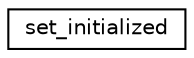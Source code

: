digraph "Graphical Class Hierarchy"
{
 // INTERACTIVE_SVG=YES
 // LATEX_PDF_SIZE
  edge [fontname="Helvetica",fontsize="10",labelfontname="Helvetica",labelfontsize="10"];
  node [fontname="Helvetica",fontsize="10",shape=record];
  rankdir="LR";
  Node0 [label="set_initialized",height=0.2,width=0.4,color="black", fillcolor="white", style="filled",URL="$interfacefms__io__mod_1_1set__initialized.html",tooltip=" "];
}
